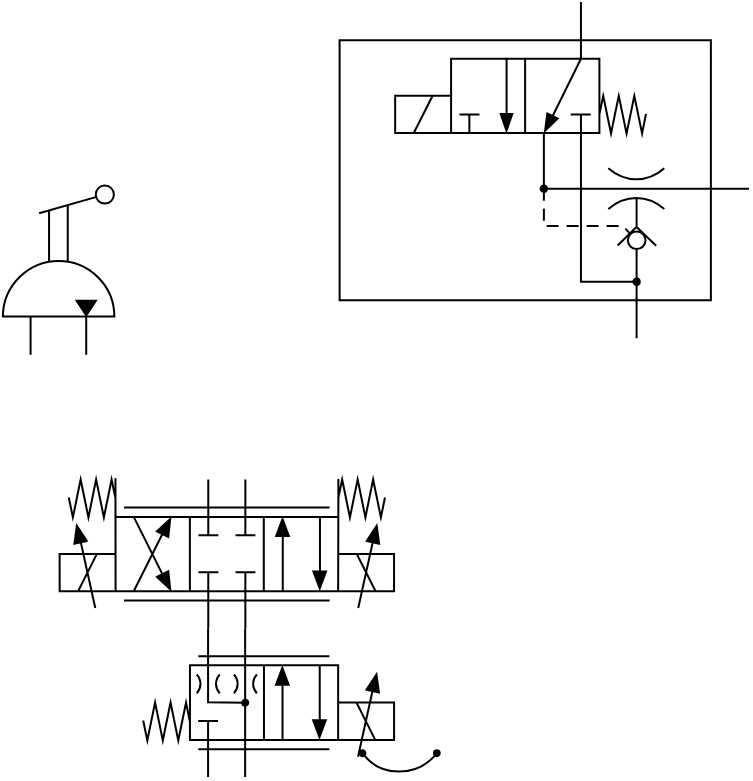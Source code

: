 <mxfile version="26.0.10">
  <diagram name="Page-1" id="dKGNPrQp20S2oc_OehTf">
    <mxGraphModel dx="1434" dy="688" grid="1" gridSize="10" guides="1" tooltips="1" connect="1" arrows="1" fold="1" page="1" pageScale="1" pageWidth="850" pageHeight="1100" math="0" shadow="0">
      <root>
        <mxCell id="0" />
        <mxCell id="1" parent="0" />
        <mxCell id="X8hCXNgWhETL42D7RwJg-1" value="" style="verticalLabelPosition=bottom;aspect=fixed;html=1;verticalAlign=top;fillColor=strokeColor;align=center;outlineConnect=0;shape=mxgraph.fluid_power.x12410;points=[[0.59,0,0],[0.725,1,0],[1,0.555,0]]" vertex="1" parent="1">
          <mxGeometry x="242.8" y="130" width="204.68" height="168.08" as="geometry" />
        </mxCell>
        <mxCell id="X8hCXNgWhETL42D7RwJg-2" value="" style="verticalLabelPosition=bottom;aspect=fixed;html=1;verticalAlign=top;fillColor=strokeColor;align=center;outlineConnect=0;shape=mxgraph.fluid_power.x11670;points=[[0,0.1,0],[1,0.1,0],[0.037,0,0],[0.963,0,0]]" vertex="1" parent="1">
          <mxGeometry x="252.8" y="504.18" width="40.06" height="13.36" as="geometry" />
        </mxCell>
        <mxCell id="X8hCXNgWhETL42D7RwJg-3" value="" style="verticalLabelPosition=bottom;aspect=fixed;html=1;verticalAlign=top;fillColor=strokeColor;align=center;outlineConnect=0;shape=mxgraph.fluid_power.x10760;points=[[0.445,0.01,0],[0.555,0.01,0],[0.445,1,0],[0.555,1,0],[0,0.5,0],[0,0.625,0],[0,0.75,0],[1,0.5,0],[1,0.625,0],[1,0.75,0]]" vertex="1" parent="1">
          <mxGeometry x="102.8" y="368.08" width="167.24" height="75.02" as="geometry" />
        </mxCell>
        <mxCell id="X8hCXNgWhETL42D7RwJg-4" value="" style="verticalLabelPosition=bottom;aspect=fixed;html=1;verticalAlign=top;fillColor=strokeColor;align=center;outlineConnect=0;shape=mxgraph.fluid_power.x10770;points=[[0.258,0,0],[0.258,1,0],[0.405,0,0],[0.405,1,0],[1,0.5,0],[1,0.625,0],[1,0.75,0]]" vertex="1" parent="1">
          <mxGeometry x="144.6" y="443.1" width="125.44" height="74.44" as="geometry" />
        </mxCell>
        <mxCell id="X8hCXNgWhETL42D7RwJg-5" value="" style="verticalLabelPosition=bottom;aspect=fixed;html=1;verticalAlign=top;fillColor=strokeColor;align=center;outlineConnect=0;shape=mxgraph.fluid_power.x11270;points=[[1,0.25,0],[1,0.75,0]];rotation=90;" vertex="1" parent="1">
          <mxGeometry x="60" y="236.17" width="84.6" height="55.74" as="geometry" />
        </mxCell>
      </root>
    </mxGraphModel>
  </diagram>
</mxfile>
